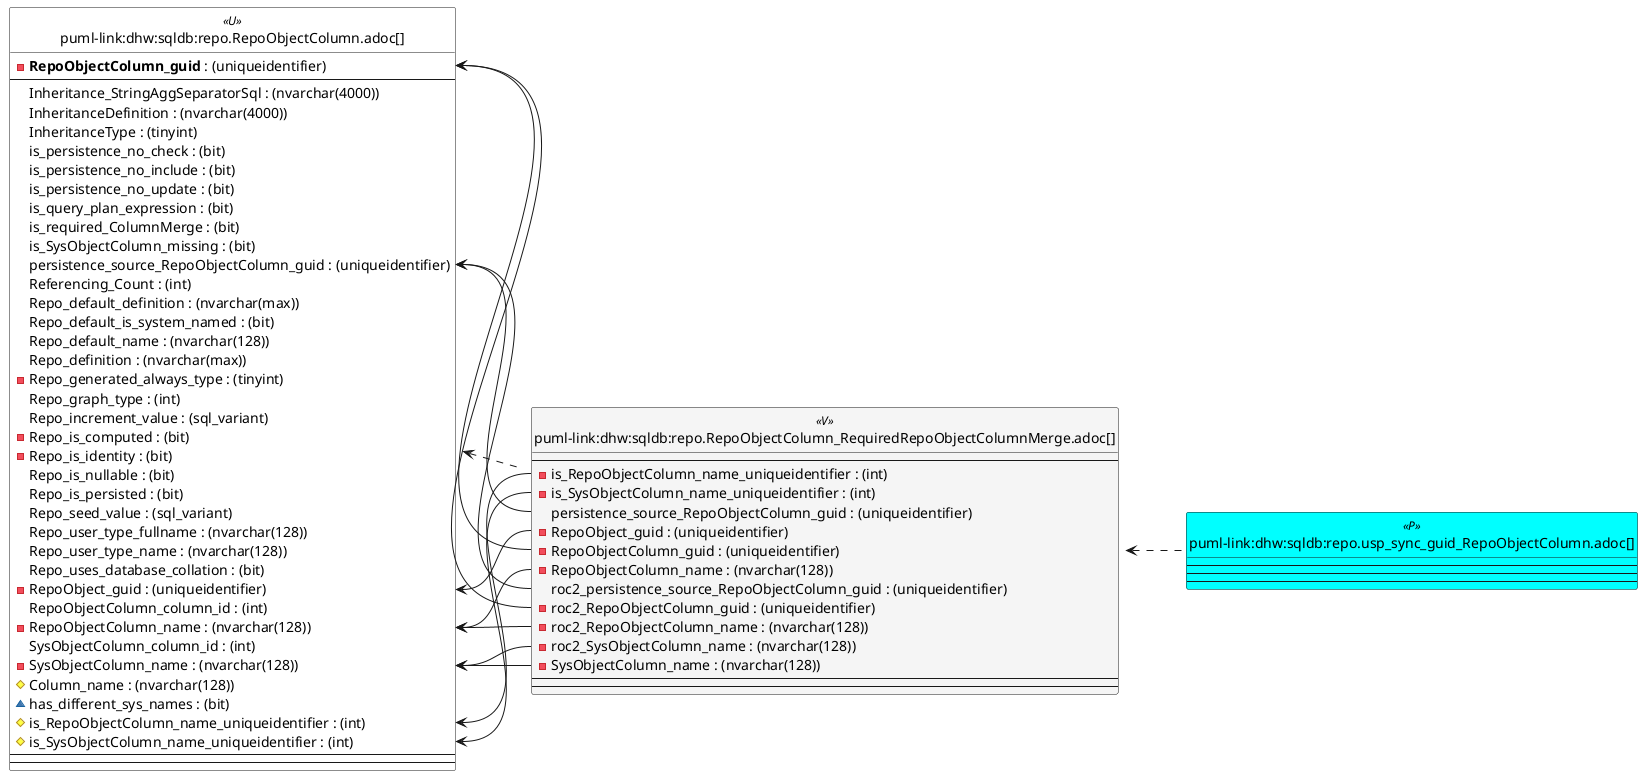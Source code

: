 @startuml
left to right direction
'top to bottom direction
hide circle
'avoide "." issues:
set namespaceSeparator none


skinparam class {
  BackgroundColor White
  BackgroundColor<<FN>> Yellow
  BackgroundColor<<FS>> Yellow
  BackgroundColor<<FT>> LightGray
  BackgroundColor<<IF>> Yellow
  BackgroundColor<<IS>> Yellow
  BackgroundColor<<P>> Aqua
  BackgroundColor<<PC>> Aqua
  BackgroundColor<<SN>> Yellow
  BackgroundColor<<SO>> SlateBlue
  BackgroundColor<<TF>> LightGray
  BackgroundColor<<TR>> Tomato
  BackgroundColor<<U>> White
  BackgroundColor<<V>> WhiteSmoke
  BackgroundColor<<X>> Aqua
  BackgroundColor<<external>> AliceBlue
}


entity "puml-link:dhw:sqldb:repo.RepoObjectColumn.adoc[]" as repo.RepoObjectColumn << U >> {
  - **RepoObjectColumn_guid** : (uniqueidentifier)
  --
  Inheritance_StringAggSeparatorSql : (nvarchar(4000))
  InheritanceDefinition : (nvarchar(4000))
  InheritanceType : (tinyint)
  is_persistence_no_check : (bit)
  is_persistence_no_include : (bit)
  is_persistence_no_update : (bit)
  is_query_plan_expression : (bit)
  is_required_ColumnMerge : (bit)
  is_SysObjectColumn_missing : (bit)
  persistence_source_RepoObjectColumn_guid : (uniqueidentifier)
  Referencing_Count : (int)
  Repo_default_definition : (nvarchar(max))
  Repo_default_is_system_named : (bit)
  Repo_default_name : (nvarchar(128))
  Repo_definition : (nvarchar(max))
  - Repo_generated_always_type : (tinyint)
  Repo_graph_type : (int)
  Repo_increment_value : (sql_variant)
  - Repo_is_computed : (bit)
  - Repo_is_identity : (bit)
  Repo_is_nullable : (bit)
  Repo_is_persisted : (bit)
  Repo_seed_value : (sql_variant)
  Repo_user_type_fullname : (nvarchar(128))
  Repo_user_type_name : (nvarchar(128))
  Repo_uses_database_collation : (bit)
  - RepoObject_guid : (uniqueidentifier)
  RepoObjectColumn_column_id : (int)
  - RepoObjectColumn_name : (nvarchar(128))
  SysObjectColumn_column_id : (int)
  - SysObjectColumn_name : (nvarchar(128))
  # Column_name : (nvarchar(128))
  ~ has_different_sys_names : (bit)
  # is_RepoObjectColumn_name_uniqueidentifier : (int)
  # is_SysObjectColumn_name_uniqueidentifier : (int)
  --
  --
}

entity "puml-link:dhw:sqldb:repo.RepoObjectColumn_RequiredRepoObjectColumnMerge.adoc[]" as repo.RepoObjectColumn_RequiredRepoObjectColumnMerge << V >> {
  --
  - is_RepoObjectColumn_name_uniqueidentifier : (int)
  - is_SysObjectColumn_name_uniqueidentifier : (int)
  persistence_source_RepoObjectColumn_guid : (uniqueidentifier)
  - RepoObject_guid : (uniqueidentifier)
  - RepoObjectColumn_guid : (uniqueidentifier)
  - RepoObjectColumn_name : (nvarchar(128))
  roc2_persistence_source_RepoObjectColumn_guid : (uniqueidentifier)
  - roc2_RepoObjectColumn_guid : (uniqueidentifier)
  - roc2_RepoObjectColumn_name : (nvarchar(128))
  - roc2_SysObjectColumn_name : (nvarchar(128))
  - SysObjectColumn_name : (nvarchar(128))
  --
  --
}

entity "puml-link:dhw:sqldb:repo.usp_sync_guid_RepoObjectColumn.adoc[]" as repo.usp_sync_guid_RepoObjectColumn << P >> {
  --
  --
  --
}

repo.RepoObjectColumn <.. repo.RepoObjectColumn_RequiredRepoObjectColumnMerge
repo.RepoObjectColumn_RequiredRepoObjectColumnMerge <.. repo.usp_sync_guid_RepoObjectColumn
"repo.RepoObjectColumn::is_RepoObjectColumn_name_uniqueidentifier" <-- "repo.RepoObjectColumn_RequiredRepoObjectColumnMerge::is_RepoObjectColumn_name_uniqueidentifier"
"repo.RepoObjectColumn::is_SysObjectColumn_name_uniqueidentifier" <-- "repo.RepoObjectColumn_RequiredRepoObjectColumnMerge::is_SysObjectColumn_name_uniqueidentifier"
"repo.RepoObjectColumn::persistence_source_RepoObjectColumn_guid" <-- "repo.RepoObjectColumn_RequiredRepoObjectColumnMerge::persistence_source_RepoObjectColumn_guid"
"repo.RepoObjectColumn::persistence_source_RepoObjectColumn_guid" <-- "repo.RepoObjectColumn_RequiredRepoObjectColumnMerge::roc2_persistence_source_RepoObjectColumn_guid"
"repo.RepoObjectColumn::RepoObject_guid" <-- "repo.RepoObjectColumn_RequiredRepoObjectColumnMerge::RepoObject_guid"
"repo.RepoObjectColumn::RepoObjectColumn_guid" <-- "repo.RepoObjectColumn_RequiredRepoObjectColumnMerge::RepoObjectColumn_guid"
"repo.RepoObjectColumn::RepoObjectColumn_guid" <-- "repo.RepoObjectColumn_RequiredRepoObjectColumnMerge::roc2_RepoObjectColumn_guid"
"repo.RepoObjectColumn::RepoObjectColumn_name" <-- "repo.RepoObjectColumn_RequiredRepoObjectColumnMerge::RepoObjectColumn_name"
"repo.RepoObjectColumn::RepoObjectColumn_name" <-- "repo.RepoObjectColumn_RequiredRepoObjectColumnMerge::roc2_RepoObjectColumn_name"
"repo.RepoObjectColumn::SysObjectColumn_name" <-- "repo.RepoObjectColumn_RequiredRepoObjectColumnMerge::SysObjectColumn_name"
"repo.RepoObjectColumn::SysObjectColumn_name" <-- "repo.RepoObjectColumn_RequiredRepoObjectColumnMerge::roc2_SysObjectColumn_name"
@enduml

